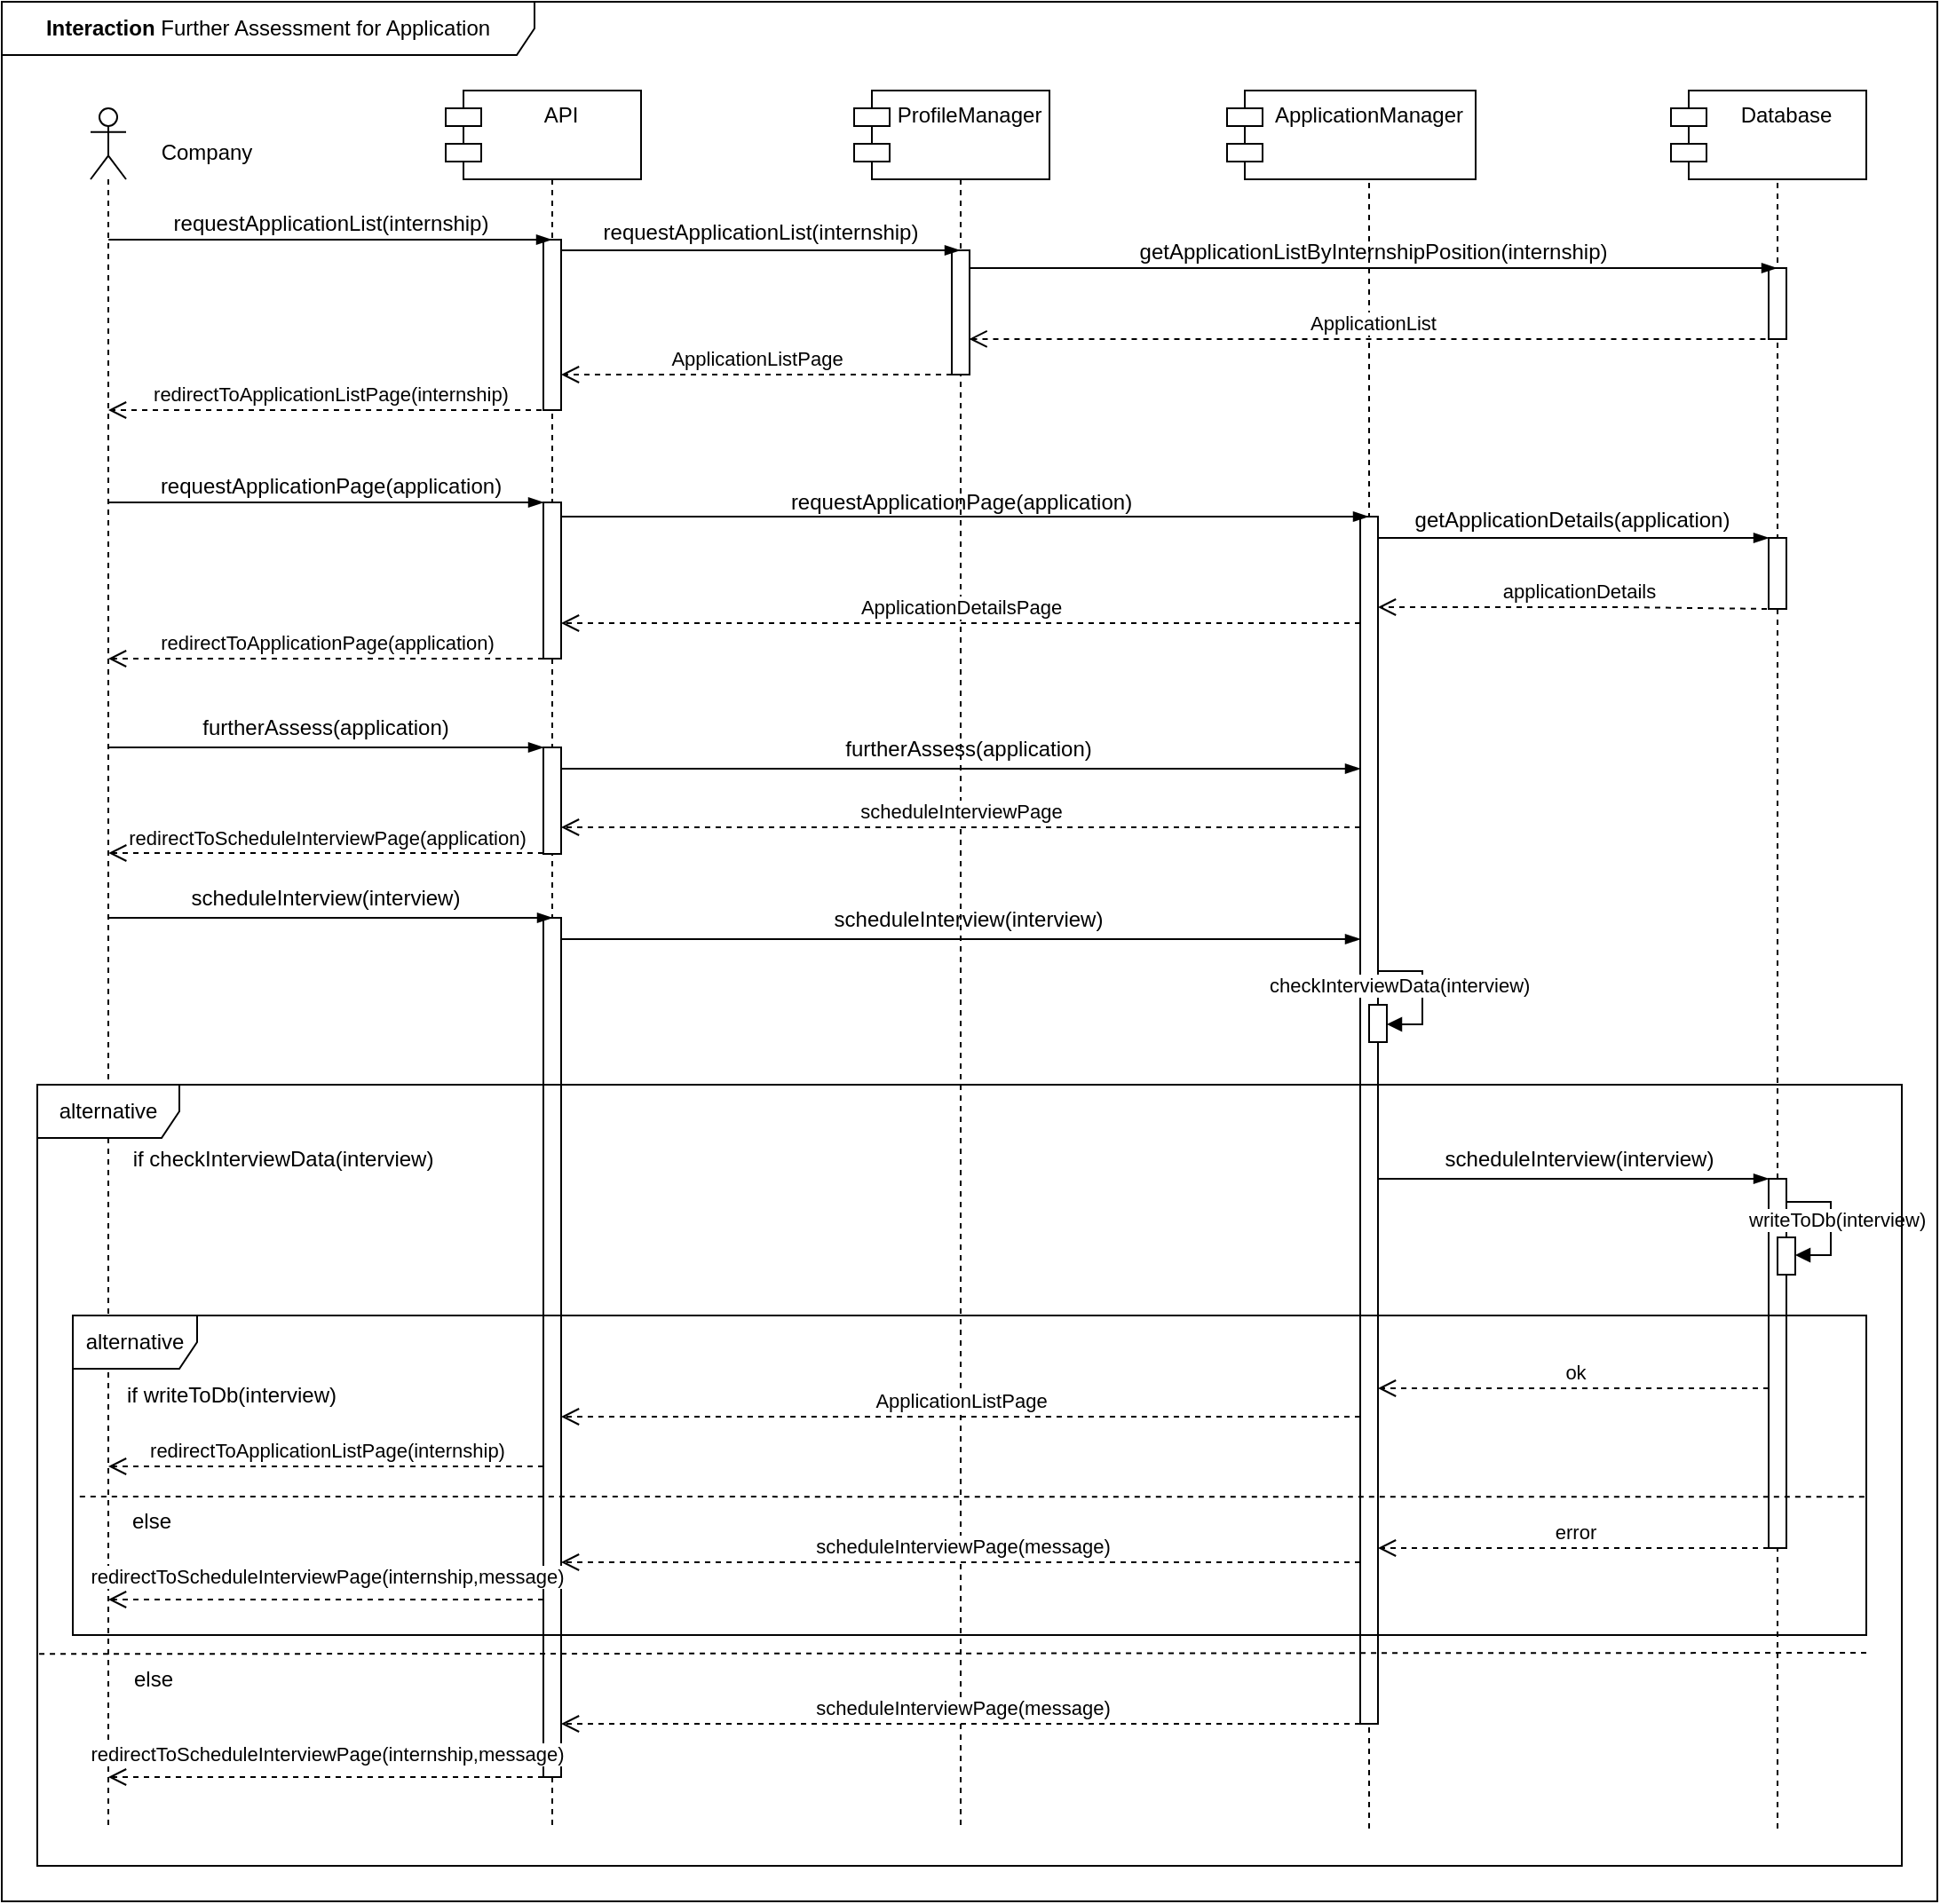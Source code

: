 <mxfile scale="1" border="0" version="26.0.2">
  <diagram name="Page-1" id="2YBvvXClWsGukQMizWep">
    <mxGraphModel dx="2868" dy="2592" grid="1" gridSize="10" guides="1" tooltips="1" connect="1" arrows="1" fold="1" page="1" pageScale="1" pageWidth="850" pageHeight="1100" math="0" shadow="0">
      <root>
        <mxCell id="0" />
        <mxCell id="1" parent="0" />
        <mxCell id="QDihuIbp6Lw-h8ZXW96g-6" value=":Object" style="shape=umlLifeline;perimeter=lifelinePerimeter;whiteSpace=wrap;html=1;container=1;dropTarget=0;collapsible=0;recursiveResize=0;outlineConnect=0;portConstraint=eastwest;newEdgeStyle={&quot;curved&quot;:0,&quot;rounded&quot;:0};" parent="1" vertex="1">
          <mxGeometry x="780" y="-10" width="100" height="980" as="geometry" />
        </mxCell>
        <mxCell id="CObYJEAy56xA2G8EUnc1-1" value="S&amp;amp;C" style="shape=umlLifeline;perimeter=lifelinePerimeter;whiteSpace=wrap;html=1;container=1;dropTarget=0;collapsible=0;recursiveResize=0;outlineConnect=0;portConstraint=eastwest;newEdgeStyle={&quot;edgeStyle&quot;:&quot;elbowEdgeStyle&quot;,&quot;elbow&quot;:&quot;vertical&quot;,&quot;curved&quot;:0,&quot;rounded&quot;:0};" parent="1" vertex="1">
          <mxGeometry x="320" width="100" height="970" as="geometry" />
        </mxCell>
        <mxCell id="hh9Ni2VgHgSeFQTvjpv2-1" value="" style="html=1;points=[[0,0,0,0,5],[0,1,0,0,-5],[1,0,0,0,5],[1,1,0,0,-5]];perimeter=orthogonalPerimeter;outlineConnect=0;targetShapes=umlLifeline;portConstraint=eastwest;newEdgeStyle={&quot;curved&quot;:0,&quot;rounded&quot;:0};" parent="CObYJEAy56xA2G8EUnc1-1" vertex="1">
          <mxGeometry x="45" y="74" width="10" height="96" as="geometry" />
        </mxCell>
        <mxCell id="jShqwbApxvPrVttutkd5-6" value="" style="html=1;points=[[0,0,0,0,5],[0,1,0,0,-5],[1,0,0,0,5],[1,1,0,0,-5]];perimeter=orthogonalPerimeter;outlineConnect=0;targetShapes=umlLifeline;portConstraint=eastwest;newEdgeStyle={&quot;curved&quot;:0,&quot;rounded&quot;:0};" parent="CObYJEAy56xA2G8EUnc1-1" vertex="1">
          <mxGeometry x="45" y="360" width="10" height="60" as="geometry" />
        </mxCell>
        <mxCell id="jShqwbApxvPrVttutkd5-69" value="" style="html=1;points=[[0,0,0,0,5],[0,1,0,0,-5],[1,0,0,0,5],[1,1,0,0,-5]];perimeter=orthogonalPerimeter;outlineConnect=0;targetShapes=umlLifeline;portConstraint=eastwest;newEdgeStyle={&quot;curved&quot;:0,&quot;rounded&quot;:0};" parent="CObYJEAy56xA2G8EUnc1-1" vertex="1">
          <mxGeometry x="45" y="456" width="10" height="484" as="geometry" />
        </mxCell>
        <mxCell id="CObYJEAy56xA2G8EUnc1-6" value="" style="shape=umlLifeline;perimeter=lifelinePerimeter;whiteSpace=wrap;html=1;container=1;dropTarget=0;collapsible=0;recursiveResize=0;outlineConnect=0;portConstraint=eastwest;newEdgeStyle={&quot;curved&quot;:0,&quot;rounded&quot;:0};participant=umlActor;" parent="1" vertex="1">
          <mxGeometry x="110" width="20" height="970" as="geometry" />
        </mxCell>
        <mxCell id="CObYJEAy56xA2G8EUnc1-7" value="Company" style="text;html=1;align=center;verticalAlign=middle;resizable=0;points=[];autosize=1;strokeColor=none;fillColor=none;" parent="1" vertex="1">
          <mxGeometry x="135" y="10" width="80" height="30" as="geometry" />
        </mxCell>
        <mxCell id="CObYJEAy56xA2G8EUnc1-8" value="" style="edgeStyle=elbowEdgeStyle;fontSize=12;html=1;endArrow=blockThin;endFill=1;rounded=0;" parent="1" edge="1">
          <mxGeometry width="160" relative="1" as="geometry">
            <mxPoint x="120.1" y="74" as="sourcePoint" />
            <mxPoint x="369.5" y="74" as="targetPoint" />
            <Array as="points">
              <mxPoint x="270" y="74" />
            </Array>
          </mxGeometry>
        </mxCell>
        <mxCell id="CObYJEAy56xA2G8EUnc1-9" value="requestApplicationList(internship)" style="text;html=1;align=center;verticalAlign=middle;resizable=0;points=[];autosize=1;strokeColor=none;fillColor=none;" parent="1" vertex="1">
          <mxGeometry x="140" y="50" width="210" height="30" as="geometry" />
        </mxCell>
        <mxCell id="CObYJEAy56xA2G8EUnc1-15" value="&lt;b&gt;Interaction&lt;/b&gt; Further Assessment for Application" style="shape=umlFrame;whiteSpace=wrap;html=1;pointerEvents=0;width=300;height=30;" parent="1" vertex="1">
          <mxGeometry x="60" y="-60" width="1090" height="1070" as="geometry" />
        </mxCell>
        <mxCell id="QDihuIbp6Lw-h8ZXW96g-1" value="API" style="shape=module;align=left;spacingLeft=20;align=center;verticalAlign=top;whiteSpace=wrap;html=1;" parent="1" vertex="1">
          <mxGeometry x="310" y="-10" width="110" height="50" as="geometry" />
        </mxCell>
        <mxCell id="QDihuIbp6Lw-h8ZXW96g-2" value=":Object" style="shape=umlLifeline;perimeter=lifelinePerimeter;whiteSpace=wrap;html=1;container=1;dropTarget=0;collapsible=0;recursiveResize=0;outlineConnect=0;portConstraint=eastwest;newEdgeStyle={&quot;curved&quot;:0,&quot;rounded&quot;:0};" parent="1" vertex="1">
          <mxGeometry x="550" width="100" height="970" as="geometry" />
        </mxCell>
        <mxCell id="QDihuIbp6Lw-h8ZXW96g-15" value="" style="html=1;points=[[0,0,0,0,5],[0,1,0,0,-5],[1,0,0,0,5],[1,1,0,0,-5]];perimeter=orthogonalPerimeter;outlineConnect=0;targetShapes=umlLifeline;portConstraint=eastwest;newEdgeStyle={&quot;curved&quot;:0,&quot;rounded&quot;:0};" parent="QDihuIbp6Lw-h8ZXW96g-2" vertex="1">
          <mxGeometry x="45" y="80" width="10" height="70" as="geometry" />
        </mxCell>
        <mxCell id="QDihuIbp6Lw-h8ZXW96g-4" value="ProfileManager" style="shape=module;align=left;spacingLeft=20;align=center;verticalAlign=top;whiteSpace=wrap;html=1;" parent="1" vertex="1">
          <mxGeometry x="540" y="-10" width="110" height="50" as="geometry" />
        </mxCell>
        <mxCell id="QDihuIbp6Lw-h8ZXW96g-5" value="ApplicationManager" style="shape=module;align=left;spacingLeft=20;align=center;verticalAlign=top;whiteSpace=wrap;html=1;" parent="1" vertex="1">
          <mxGeometry x="750" y="-10" width="140" height="50" as="geometry" />
        </mxCell>
        <mxCell id="QDihuIbp6Lw-h8ZXW96g-8" value=":Object" style="shape=umlLifeline;perimeter=lifelinePerimeter;whiteSpace=wrap;html=1;container=1;dropTarget=0;collapsible=0;recursiveResize=0;outlineConnect=0;portConstraint=eastwest;newEdgeStyle={&quot;curved&quot;:0,&quot;rounded&quot;:0};" parent="1" vertex="1">
          <mxGeometry x="1010" y="-10" width="100" height="980" as="geometry" />
        </mxCell>
        <mxCell id="QDihuIbp6Lw-h8ZXW96g-33" value="" style="html=1;points=[[0,0,0,0,5],[0,1,0,0,-5],[1,0,0,0,5],[1,1,0,0,-5]];perimeter=orthogonalPerimeter;outlineConnect=0;targetShapes=umlLifeline;portConstraint=eastwest;newEdgeStyle={&quot;curved&quot;:0,&quot;rounded&quot;:0};" parent="QDihuIbp6Lw-h8ZXW96g-8" vertex="1">
          <mxGeometry x="45" y="100" width="10" height="40" as="geometry" />
        </mxCell>
        <mxCell id="SL6PgUiu9ieBlHFa4yMH-6" value="" style="html=1;points=[[0,0,0,0,5],[0,1,0,0,-5],[1,0,0,0,5],[1,1,0,0,-5]];perimeter=orthogonalPerimeter;outlineConnect=0;targetShapes=umlLifeline;portConstraint=eastwest;newEdgeStyle={&quot;curved&quot;:0,&quot;rounded&quot;:0};" parent="QDihuIbp6Lw-h8ZXW96g-8" vertex="1">
          <mxGeometry x="45" y="252" width="10" height="40" as="geometry" />
        </mxCell>
        <mxCell id="QDihuIbp6Lw-h8ZXW96g-11" value="Database" style="shape=module;align=left;spacingLeft=20;align=center;verticalAlign=top;whiteSpace=wrap;html=1;" parent="1" vertex="1">
          <mxGeometry x="1000" y="-10" width="110" height="50" as="geometry" />
        </mxCell>
        <mxCell id="QDihuIbp6Lw-h8ZXW96g-13" value="requestApplicationList(internship)" style="text;html=1;align=center;verticalAlign=middle;resizable=0;points=[];autosize=1;strokeColor=none;fillColor=none;" parent="1" vertex="1">
          <mxGeometry x="382" y="55" width="210" height="30" as="geometry" />
        </mxCell>
        <mxCell id="QDihuIbp6Lw-h8ZXW96g-14" value="ApplicationListPage" style="html=1;verticalAlign=bottom;endArrow=open;dashed=1;endSize=8;curved=0;rounded=0;" parent="1" source="QDihuIbp6Lw-h8ZXW96g-15" target="hh9Ni2VgHgSeFQTvjpv2-1" edge="1">
          <mxGeometry x="-0.002" relative="1" as="geometry">
            <mxPoint x="599" y="150" as="sourcePoint" />
            <mxPoint x="369" y="150" as="targetPoint" />
            <Array as="points">
              <mxPoint x="505" y="150" />
            </Array>
            <mxPoint as="offset" />
          </mxGeometry>
        </mxCell>
        <mxCell id="QDihuIbp6Lw-h8ZXW96g-16" value="getApplicationListByInternshipPosition(internship)" style="text;html=1;align=center;verticalAlign=middle;resizable=0;points=[];autosize=1;strokeColor=none;fillColor=none;" parent="1" vertex="1">
          <mxGeometry x="682" y="66" width="300" height="30" as="geometry" />
        </mxCell>
        <mxCell id="QDihuIbp6Lw-h8ZXW96g-21" value="redirectToApplicationListPage(internship)" style="html=1;verticalAlign=bottom;endArrow=open;dashed=1;endSize=8;curved=0;rounded=0;" parent="1" target="CObYJEAy56xA2G8EUnc1-6" edge="1">
          <mxGeometry relative="1" as="geometry">
            <mxPoint x="370" y="170" as="sourcePoint" />
            <mxPoint x="140" y="170" as="targetPoint" />
            <Array as="points" />
          </mxGeometry>
        </mxCell>
        <mxCell id="QDihuIbp6Lw-h8ZXW96g-23" value="requestApplicationPage(application)" style="text;html=1;align=center;verticalAlign=middle;resizable=0;points=[];autosize=1;strokeColor=none;fillColor=none;" parent="1" vertex="1">
          <mxGeometry x="490" y="207" width="220" height="30" as="geometry" />
        </mxCell>
        <mxCell id="QDihuIbp6Lw-h8ZXW96g-24" value="ApplicationList" style="html=1;verticalAlign=bottom;endArrow=open;dashed=1;endSize=8;curved=0;rounded=0;" parent="1" edge="1">
          <mxGeometry x="-0.001" relative="1" as="geometry">
            <mxPoint x="1059.25" y="129.97" as="sourcePoint" />
            <mxPoint x="604.75" y="129.97" as="targetPoint" />
            <Array as="points">
              <mxPoint x="735.75" y="129.97" />
            </Array>
            <mxPoint as="offset" />
          </mxGeometry>
        </mxCell>
        <mxCell id="QDihuIbp6Lw-h8ZXW96g-25" value="getApplicationDetails(application)" style="text;html=1;align=center;verticalAlign=middle;resizable=0;points=[];autosize=1;strokeColor=none;fillColor=none;" parent="1" vertex="1">
          <mxGeometry x="839" y="217" width="210" height="30" as="geometry" />
        </mxCell>
        <mxCell id="QDihuIbp6Lw-h8ZXW96g-27" value="" style="edgeStyle=elbowEdgeStyle;fontSize=12;html=1;endArrow=blockThin;endFill=1;rounded=0;" parent="1" target="SL6PgUiu9ieBlHFa4yMH-6" edge="1">
          <mxGeometry width="160" relative="1" as="geometry">
            <mxPoint x="835" y="242" as="sourcePoint" />
            <mxPoint x="1055" y="242" as="targetPoint" />
            <Array as="points">
              <mxPoint x="960" y="242" />
            </Array>
          </mxGeometry>
        </mxCell>
        <mxCell id="QDihuIbp6Lw-h8ZXW96g-28" value="" style="html=1;points=[[0,0,0,0,5],[0,1,0,0,-5],[1,0,0,0,5],[1,1,0,0,-5]];perimeter=orthogonalPerimeter;outlineConnect=0;targetShapes=umlLifeline;portConstraint=eastwest;newEdgeStyle={&quot;curved&quot;:0,&quot;rounded&quot;:0};" parent="1" vertex="1">
          <mxGeometry x="825" y="230" width="10" height="680" as="geometry" />
        </mxCell>
        <mxCell id="QDihuIbp6Lw-h8ZXW96g-29" value="applicationDetails" style="html=1;verticalAlign=bottom;endArrow=open;dashed=1;endSize=8;curved=0;rounded=0;" parent="1" target="QDihuIbp6Lw-h8ZXW96g-28" edge="1">
          <mxGeometry relative="1" as="geometry">
            <mxPoint x="1060" y="282.05" as="sourcePoint" />
            <mxPoint x="835" y="282.05" as="targetPoint" />
            <Array as="points">
              <mxPoint x="971" y="281" />
            </Array>
          </mxGeometry>
        </mxCell>
        <mxCell id="QDihuIbp6Lw-h8ZXW96g-30" value="" style="html=1;points=[[0,0,0,0,5],[0,1,0,0,-5],[1,0,0,0,5],[1,1,0,0,-5]];perimeter=orthogonalPerimeter;outlineConnect=0;targetShapes=umlLifeline;portConstraint=eastwest;newEdgeStyle={&quot;curved&quot;:0,&quot;rounded&quot;:0};" parent="1" vertex="1">
          <mxGeometry x="365" y="222" width="10" height="88" as="geometry" />
        </mxCell>
        <mxCell id="QDihuIbp6Lw-h8ZXW96g-32" value="ApplicationDetailsPage" style="html=1;verticalAlign=bottom;endArrow=open;dashed=1;endSize=8;curved=0;rounded=0;" parent="1" edge="1">
          <mxGeometry x="0.001" relative="1" as="geometry">
            <mxPoint x="825" y="290" as="sourcePoint" />
            <mxPoint x="375.0" y="290" as="targetPoint" />
            <Array as="points">
              <mxPoint x="800" y="290" />
            </Array>
            <mxPoint as="offset" />
          </mxGeometry>
        </mxCell>
        <mxCell id="QDihuIbp6Lw-h8ZXW96g-3" value="" style="edgeStyle=elbowEdgeStyle;fontSize=12;html=1;endArrow=blockThin;endFill=1;rounded=0;" parent="1" source="hh9Ni2VgHgSeFQTvjpv2-1" edge="1">
          <mxGeometry width="160" relative="1" as="geometry">
            <mxPoint x="370" y="80" as="sourcePoint" />
            <mxPoint x="599.5" y="80" as="targetPoint" />
            <Array as="points">
              <mxPoint x="495" y="80" />
            </Array>
          </mxGeometry>
        </mxCell>
        <mxCell id="QDihuIbp6Lw-h8ZXW96g-7" value="" style="edgeStyle=elbowEdgeStyle;fontSize=12;html=1;endArrow=blockThin;endFill=1;rounded=0;elbow=vertical;" parent="1" source="QDihuIbp6Lw-h8ZXW96g-15" target="QDihuIbp6Lw-h8ZXW96g-8" edge="1">
          <mxGeometry x="-0.043" y="30" width="160" relative="1" as="geometry">
            <mxPoint x="600" y="90" as="sourcePoint" />
            <mxPoint x="830" y="90" as="targetPoint" />
            <Array as="points">
              <mxPoint x="725" y="90" />
            </Array>
            <mxPoint as="offset" />
          </mxGeometry>
        </mxCell>
        <mxCell id="QDihuIbp6Lw-h8ZXW96g-17" value="requestApplicationPage(application)" style="text;html=1;align=center;verticalAlign=middle;resizable=0;points=[];autosize=1;strokeColor=none;fillColor=none;" parent="1" vertex="1">
          <mxGeometry x="135" y="198" width="220" height="30" as="geometry" />
        </mxCell>
        <mxCell id="QDihuIbp6Lw-h8ZXW96g-20" value="" style="edgeStyle=elbowEdgeStyle;fontSize=12;html=1;endArrow=blockThin;endFill=1;rounded=0;" parent="1" source="CObYJEAy56xA2G8EUnc1-6" target="QDihuIbp6Lw-h8ZXW96g-30" edge="1">
          <mxGeometry width="160" relative="1" as="geometry">
            <mxPoint x="144.25" y="222" as="sourcePoint" />
            <mxPoint x="370" y="222" as="targetPoint" />
            <Array as="points">
              <mxPoint x="270.25" y="222" />
            </Array>
          </mxGeometry>
        </mxCell>
        <mxCell id="QDihuIbp6Lw-h8ZXW96g-22" value="" style="edgeStyle=elbowEdgeStyle;fontSize=12;html=1;endArrow=blockThin;endFill=1;rounded=0;" parent="1" edge="1">
          <mxGeometry width="160" relative="1" as="geometry">
            <mxPoint x="375" y="230" as="sourcePoint" />
            <mxPoint x="829.5" y="230" as="targetPoint" />
            <Array as="points">
              <mxPoint x="496" y="230" />
            </Array>
          </mxGeometry>
        </mxCell>
        <mxCell id="N4ezWAQjIMXn5G-POvpN-3" value="redirectToApplicationPage(application)" style="html=1;verticalAlign=bottom;endArrow=open;dashed=1;endSize=8;curved=0;rounded=0;" parent="1" source="QDihuIbp6Lw-h8ZXW96g-30" target="CObYJEAy56xA2G8EUnc1-6" edge="1">
          <mxGeometry x="0.0" relative="1" as="geometry">
            <mxPoint x="365.0" y="310" as="sourcePoint" />
            <mxPoint x="139.31" y="310" as="targetPoint" />
            <Array as="points">
              <mxPoint x="275.5" y="310" />
            </Array>
            <mxPoint as="offset" />
          </mxGeometry>
        </mxCell>
        <mxCell id="jShqwbApxvPrVttutkd5-16" value="" style="html=1;points=[[0,0,0,0,5],[0,1,0,0,-5],[1,0,0,0,5],[1,1,0,0,-5]];perimeter=orthogonalPerimeter;outlineConnect=0;targetShapes=umlLifeline;portConstraint=eastwest;newEdgeStyle={&quot;curved&quot;:0,&quot;rounded&quot;:0};" parent="1" vertex="1">
          <mxGeometry x="1055" y="603" width="10" height="208" as="geometry" />
        </mxCell>
        <mxCell id="jShqwbApxvPrVttutkd5-19" value="writeToDb(interview)" style="html=1;align=left;spacingLeft=2;endArrow=block;rounded=0;edgeStyle=orthogonalEdgeStyle;curved=0;rounded=0;" parent="1" edge="1">
          <mxGeometry x="-1" y="-27" relative="1" as="geometry">
            <mxPoint x="1065" y="616" as="sourcePoint" />
            <Array as="points">
              <mxPoint x="1090" y="616" />
              <mxPoint x="1090" y="646" />
            </Array>
            <mxPoint x="1070" y="646" as="targetPoint" />
            <mxPoint x="-25" y="-17" as="offset" />
          </mxGeometry>
        </mxCell>
        <mxCell id="jShqwbApxvPrVttutkd5-20" value="" style="html=1;points=[[0,0,0,0,5],[0,1,0,0,-5],[1,0,0,0,5],[1,1,0,0,-5]];perimeter=orthogonalPerimeter;outlineConnect=0;targetShapes=umlLifeline;portConstraint=eastwest;newEdgeStyle={&quot;curved&quot;:0,&quot;rounded&quot;:0};" parent="1" vertex="1">
          <mxGeometry x="1060" y="636" width="10" height="21" as="geometry" />
        </mxCell>
        <mxCell id="jShqwbApxvPrVttutkd5-32" value="" style="group" parent="1" vertex="1" connectable="0">
          <mxGeometry x="120" y="334" width="663.061" height="42" as="geometry" />
        </mxCell>
        <mxCell id="jShqwbApxvPrVttutkd5-8" value="" style="edgeStyle=elbowEdgeStyle;fontSize=12;html=1;endArrow=blockThin;endFill=1;rounded=0;movable=1;resizable=1;rotatable=1;deletable=1;editable=1;locked=0;connectable=1;" parent="jShqwbApxvPrVttutkd5-32" source="jShqwbApxvPrVttutkd5-6" edge="1">
          <mxGeometry width="160" relative="1" as="geometry">
            <mxPoint x="250" y="38" as="sourcePoint" />
            <mxPoint x="705" y="38" as="targetPoint" />
            <Array as="points">
              <mxPoint x="532.102" y="38" />
            </Array>
          </mxGeometry>
        </mxCell>
        <mxCell id="jShqwbApxvPrVttutkd5-9" value="&lt;div&gt;furtherAssess(application)&lt;/div&gt;" style="text;html=1;align=center;verticalAlign=middle;resizable=1;points=[];autosize=1;strokeColor=none;fillColor=none;movable=1;rotatable=1;deletable=1;editable=1;locked=0;connectable=1;" parent="jShqwbApxvPrVttutkd5-32" vertex="1">
          <mxGeometry x="399.327" y="12" width="170" height="30" as="geometry" />
        </mxCell>
        <mxCell id="jShqwbApxvPrVttutkd5-31" value="" style="group" parent="jShqwbApxvPrVttutkd5-32" vertex="1" connectable="0">
          <mxGeometry width="215.51" height="30" as="geometry" />
        </mxCell>
        <mxCell id="jShqwbApxvPrVttutkd5-2" value="" style="edgeStyle=elbowEdgeStyle;fontSize=12;html=1;endArrow=blockThin;endFill=1;rounded=0;movable=1;resizable=1;rotatable=1;deletable=1;editable=1;locked=0;connectable=1;" parent="jShqwbApxvPrVttutkd5-31" target="jShqwbApxvPrVttutkd5-6" edge="1">
          <mxGeometry width="160" relative="1" as="geometry">
            <mxPoint y="26" as="sourcePoint" />
            <mxPoint x="240" y="26" as="targetPoint" />
            <Array as="points">
              <mxPoint x="147.184" y="26" />
            </Array>
          </mxGeometry>
        </mxCell>
        <mxCell id="jShqwbApxvPrVttutkd5-3" value="&lt;div&gt;furtherAssess(application)&lt;/div&gt;" style="text;html=1;align=center;verticalAlign=middle;resizable=1;points=[];autosize=1;strokeColor=none;fillColor=none;movable=1;rotatable=1;deletable=1;editable=1;locked=0;connectable=1;" parent="jShqwbApxvPrVttutkd5-31" vertex="1">
          <mxGeometry x="37.388" width="170" height="30" as="geometry" />
        </mxCell>
        <mxCell id="jShqwbApxvPrVttutkd5-61" value="&lt;div&gt;scheduleInterviewPage&lt;br&gt;&lt;/div&gt;" style="html=1;verticalAlign=bottom;endArrow=open;dashed=1;endSize=8;curved=0;rounded=0;" parent="1" edge="1">
          <mxGeometry x="0.001" relative="1" as="geometry">
            <mxPoint x="825" y="405" as="sourcePoint" />
            <mxPoint x="375.0" y="405" as="targetPoint" />
            <Array as="points">
              <mxPoint x="800" y="405" />
            </Array>
            <mxPoint as="offset" />
          </mxGeometry>
        </mxCell>
        <mxCell id="jShqwbApxvPrVttutkd5-62" value="&lt;div&gt;redirectToScheduleInterviewPage(application)&lt;br&gt;&lt;/div&gt;" style="html=1;verticalAlign=bottom;endArrow=open;dashed=1;endSize=8;curved=0;rounded=0;" parent="1" edge="1">
          <mxGeometry x="0.001" relative="1" as="geometry">
            <mxPoint x="365" y="419.5" as="sourcePoint" />
            <mxPoint x="120.1" y="419.5" as="targetPoint" />
            <Array as="points" />
            <mxPoint as="offset" />
          </mxGeometry>
        </mxCell>
        <mxCell id="jShqwbApxvPrVttutkd5-64" value="" style="edgeStyle=elbowEdgeStyle;fontSize=12;html=1;endArrow=blockThin;endFill=1;rounded=0;movable=1;resizable=1;rotatable=1;deletable=1;editable=1;locked=0;connectable=1;" parent="1" source="jShqwbApxvPrVttutkd5-69" edge="1">
          <mxGeometry width="160" relative="1" as="geometry">
            <mxPoint x="370" y="468" as="sourcePoint" />
            <mxPoint x="825" y="468" as="targetPoint" />
            <Array as="points">
              <mxPoint x="652.102" y="468" />
            </Array>
          </mxGeometry>
        </mxCell>
        <mxCell id="jShqwbApxvPrVttutkd5-65" value="scheduleInterview(interview)" style="text;html=1;align=center;verticalAlign=middle;resizable=1;points=[];autosize=1;strokeColor=none;fillColor=none;movable=1;rotatable=1;deletable=1;editable=1;locked=0;connectable=1;" parent="1" vertex="1">
          <mxGeometry x="514.327" y="442" width="180" height="30" as="geometry" />
        </mxCell>
        <mxCell id="jShqwbApxvPrVttutkd5-66" value="" style="group" parent="1" vertex="1" connectable="0">
          <mxGeometry x="120" y="430" width="215.51" height="30" as="geometry" />
        </mxCell>
        <mxCell id="jShqwbApxvPrVttutkd5-67" value="" style="edgeStyle=elbowEdgeStyle;fontSize=12;html=1;endArrow=blockThin;endFill=1;rounded=0;movable=1;resizable=1;rotatable=1;deletable=1;editable=1;locked=0;connectable=1;entryX=0.5;entryY=0;entryDx=0;entryDy=0;entryPerimeter=0;" parent="jShqwbApxvPrVttutkd5-66" target="jShqwbApxvPrVttutkd5-69" edge="1">
          <mxGeometry width="160" relative="1" as="geometry">
            <mxPoint y="26" as="sourcePoint" />
            <mxPoint x="240" y="26" as="targetPoint" />
            <Array as="points">
              <mxPoint x="147.184" y="26" />
            </Array>
          </mxGeometry>
        </mxCell>
        <mxCell id="jShqwbApxvPrVttutkd5-68" value="scheduleInterview(interview)" style="text;html=1;align=center;verticalAlign=middle;resizable=1;points=[];autosize=1;strokeColor=none;fillColor=none;movable=1;rotatable=1;deletable=1;editable=1;locked=0;connectable=1;" parent="jShqwbApxvPrVttutkd5-66" vertex="1">
          <mxGeometry x="32.388" width="180" height="30" as="geometry" />
        </mxCell>
        <mxCell id="jShqwbApxvPrVttutkd5-70" value="checkInterviewData(interview)" style="html=1;align=left;spacingLeft=2;endArrow=block;rounded=0;edgeStyle=orthogonalEdgeStyle;curved=0;rounded=0;" parent="1" edge="1">
          <mxGeometry x="-1" y="-65" relative="1" as="geometry">
            <mxPoint x="835" y="486" as="sourcePoint" />
            <Array as="points">
              <mxPoint x="860" y="486" />
              <mxPoint x="860" y="516" />
            </Array>
            <mxPoint x="840" y="516" as="targetPoint" />
            <mxPoint x="-65" y="-57" as="offset" />
          </mxGeometry>
        </mxCell>
        <mxCell id="jShqwbApxvPrVttutkd5-71" value="" style="html=1;points=[[0,0,0,0,5],[0,1,0,0,-5],[1,0,0,0,5],[1,1,0,0,-5]];perimeter=orthogonalPerimeter;outlineConnect=0;targetShapes=umlLifeline;portConstraint=eastwest;newEdgeStyle={&quot;curved&quot;:0,&quot;rounded&quot;:0};" parent="1" vertex="1">
          <mxGeometry x="830" y="505" width="10" height="21" as="geometry" />
        </mxCell>
        <mxCell id="jShqwbApxvPrVttutkd5-13" value="alternative" style="shape=umlFrame;whiteSpace=wrap;html=1;pointerEvents=0;width=80;height=30;" parent="1" vertex="1">
          <mxGeometry x="80" y="550" width="1050" height="440" as="geometry" />
        </mxCell>
        <mxCell id="jShqwbApxvPrVttutkd5-14" value="if checkInterviewData(interview)" style="text;html=1;align=center;verticalAlign=middle;resizable=0;points=[];autosize=1;strokeColor=none;fillColor=none;" parent="1" vertex="1">
          <mxGeometry x="123" y="577" width="190" height="30" as="geometry" />
        </mxCell>
        <mxCell id="jShqwbApxvPrVttutkd5-24" value="" style="endArrow=none;dashed=1;html=1;rounded=0;exitX=0;exitY=0.5;exitDx=0;exitDy=0;exitPerimeter=0;entryX=0.999;entryY=0.498;entryDx=0;entryDy=0;entryPerimeter=0;" parent="1" edge="1">
          <mxGeometry width="50" height="50" relative="1" as="geometry">
            <mxPoint x="81.03" y="870.66" as="sourcePoint" />
            <mxPoint x="1110.0" y="870.0" as="targetPoint" />
          </mxGeometry>
        </mxCell>
        <mxCell id="jShqwbApxvPrVttutkd5-25" value="else" style="text;html=1;align=center;verticalAlign=middle;resizable=0;points=[];autosize=1;strokeColor=none;fillColor=none;" parent="1" vertex="1">
          <mxGeometry x="120" y="870" width="50" height="30" as="geometry" />
        </mxCell>
        <mxCell id="jShqwbApxvPrVttutkd5-76" value="" style="edgeStyle=elbowEdgeStyle;fontSize=12;html=1;endArrow=blockThin;endFill=1;rounded=0;movable=1;resizable=1;rotatable=1;deletable=1;editable=1;locked=0;connectable=1;" parent="1" source="QDihuIbp6Lw-h8ZXW96g-28" target="jShqwbApxvPrVttutkd5-16" edge="1">
          <mxGeometry width="160" relative="1" as="geometry">
            <mxPoint x="719" y="603" as="sourcePoint" />
            <mxPoint x="1169" y="603" as="targetPoint" />
            <Array as="points">
              <mxPoint x="996.102" y="603" />
            </Array>
          </mxGeometry>
        </mxCell>
        <mxCell id="jShqwbApxvPrVttutkd5-77" value="scheduleInterview(interview)" style="text;html=1;align=center;verticalAlign=middle;resizable=1;points=[];autosize=1;strokeColor=none;fillColor=none;movable=1;rotatable=1;deletable=1;editable=1;locked=0;connectable=1;" parent="1" vertex="1">
          <mxGeometry x="858.327" y="577" width="180" height="30" as="geometry" />
        </mxCell>
        <mxCell id="jShqwbApxvPrVttutkd5-79" value="redirectToApplicationListPage(internship)" style="html=1;verticalAlign=bottom;endArrow=open;dashed=1;endSize=8;curved=0;rounded=0;" parent="1" source="jShqwbApxvPrVttutkd5-69" edge="1">
          <mxGeometry x="-0.003" relative="1" as="geometry">
            <mxPoint x="365.001" y="764.8" as="sourcePoint" />
            <mxPoint x="120" y="765" as="targetPoint" />
            <mxPoint as="offset" />
          </mxGeometry>
        </mxCell>
        <mxCell id="jShqwbApxvPrVttutkd5-80" value="ok" style="html=1;verticalAlign=bottom;endArrow=open;dashed=1;endSize=8;curved=0;rounded=0;" parent="1" edge="1">
          <mxGeometry x="-0.003" relative="1" as="geometry">
            <mxPoint x="1055.003" y="721" as="sourcePoint" />
            <mxPoint x="835" y="721" as="targetPoint" />
            <mxPoint as="offset" />
          </mxGeometry>
        </mxCell>
        <mxCell id="jShqwbApxvPrVttutkd5-81" value="ApplicationListPage" style="html=1;verticalAlign=bottom;endArrow=open;dashed=1;endSize=8;curved=0;rounded=0;" parent="1" edge="1" target="jShqwbApxvPrVttutkd5-69">
          <mxGeometry x="-0.003" relative="1" as="geometry">
            <mxPoint x="824.996" y="737" as="sourcePoint" />
            <mxPoint x="605" y="737" as="targetPoint" />
            <mxPoint as="offset" />
          </mxGeometry>
        </mxCell>
        <mxCell id="jShqwbApxvPrVttutkd5-82" value="&lt;div&gt;scheduleInterviewPage(message)&lt;br&gt;&lt;/div&gt;" style="html=1;verticalAlign=bottom;endArrow=open;dashed=1;endSize=8;curved=0;rounded=0;" parent="1" edge="1">
          <mxGeometry x="-0.004" relative="1" as="geometry">
            <mxPoint x="825" y="819" as="sourcePoint" />
            <mxPoint x="375" y="819" as="targetPoint" />
            <mxPoint as="offset" />
          </mxGeometry>
        </mxCell>
        <mxCell id="jShqwbApxvPrVttutkd5-83" value="error" style="html=1;verticalAlign=bottom;endArrow=open;dashed=1;endSize=8;curved=0;rounded=0;" parent="1" target="QDihuIbp6Lw-h8ZXW96g-28" edge="1">
          <mxGeometry x="-0.003" relative="1" as="geometry">
            <mxPoint x="1055.003" y="811" as="sourcePoint" />
            <mxPoint x="763.632" y="811" as="targetPoint" />
            <mxPoint as="offset" />
          </mxGeometry>
        </mxCell>
        <mxCell id="jShqwbApxvPrVttutkd5-84" value="alternative" style="shape=umlFrame;whiteSpace=wrap;html=1;pointerEvents=0;width=70;height=30;" parent="1" vertex="1">
          <mxGeometry x="100" y="680" width="1010" height="180" as="geometry" />
        </mxCell>
        <mxCell id="jShqwbApxvPrVttutkd5-85" value="if writeToDb(interview)" style="text;html=1;align=center;verticalAlign=middle;resizable=0;points=[];autosize=1;strokeColor=none;fillColor=none;labelBackgroundColor=default;" parent="1" vertex="1">
          <mxGeometry x="118.92" y="710" width="140" height="30" as="geometry" />
        </mxCell>
        <mxCell id="jShqwbApxvPrVttutkd5-86" value="" style="endArrow=none;dashed=1;html=1;rounded=0;exitX=0.014;exitY=0.49;exitDx=0;exitDy=0;exitPerimeter=0;entryX=0.999;entryY=0.751;entryDx=0;entryDy=0;entryPerimeter=0;" parent="1" edge="1">
          <mxGeometry width="50" height="50" relative="1" as="geometry">
            <mxPoint x="103.92" y="782" as="sourcePoint" />
            <mxPoint x="1108.994" y="782.16" as="targetPoint" />
          </mxGeometry>
        </mxCell>
        <mxCell id="jShqwbApxvPrVttutkd5-87" value="else" style="text;html=1;align=center;verticalAlign=middle;resizable=0;points=[];autosize=1;strokeColor=none;fillColor=none;" parent="1" vertex="1">
          <mxGeometry x="118.92" y="781" width="50" height="30" as="geometry" />
        </mxCell>
        <mxCell id="jShqwbApxvPrVttutkd5-88" value="&lt;div&gt;redirectToScheduleInterviewPage(internship,message)&lt;br&gt;&lt;/div&gt;" style="html=1;verticalAlign=bottom;endArrow=open;dashed=1;endSize=8;curved=0;rounded=0;" parent="1" edge="1">
          <mxGeometry y="-4" relative="1" as="geometry">
            <mxPoint x="365" y="840" as="sourcePoint" />
            <mxPoint x="120.002" y="840" as="targetPoint" />
            <mxPoint as="offset" />
          </mxGeometry>
        </mxCell>
        <mxCell id="jShqwbApxvPrVttutkd5-90" value="&lt;div&gt;scheduleInterviewPage(message)&lt;br&gt;&lt;/div&gt;" style="html=1;verticalAlign=bottom;endArrow=open;dashed=1;endSize=8;curved=0;rounded=0;" parent="1" edge="1">
          <mxGeometry x="-0.004" relative="1" as="geometry">
            <mxPoint x="825" y="910" as="sourcePoint" />
            <mxPoint x="375" y="910" as="targetPoint" />
            <mxPoint as="offset" />
          </mxGeometry>
        </mxCell>
        <mxCell id="jShqwbApxvPrVttutkd5-92" value="&lt;div&gt;redirectToScheduleInterviewPage(internship,message)&lt;br&gt;&lt;/div&gt;" style="html=1;verticalAlign=bottom;endArrow=open;dashed=1;endSize=8;curved=0;rounded=0;" parent="1" edge="1">
          <mxGeometry y="-4" relative="1" as="geometry">
            <mxPoint x="365" y="940" as="sourcePoint" />
            <mxPoint x="120.002" y="940" as="targetPoint" />
            <mxPoint as="offset" />
          </mxGeometry>
        </mxCell>
      </root>
    </mxGraphModel>
  </diagram>
</mxfile>
